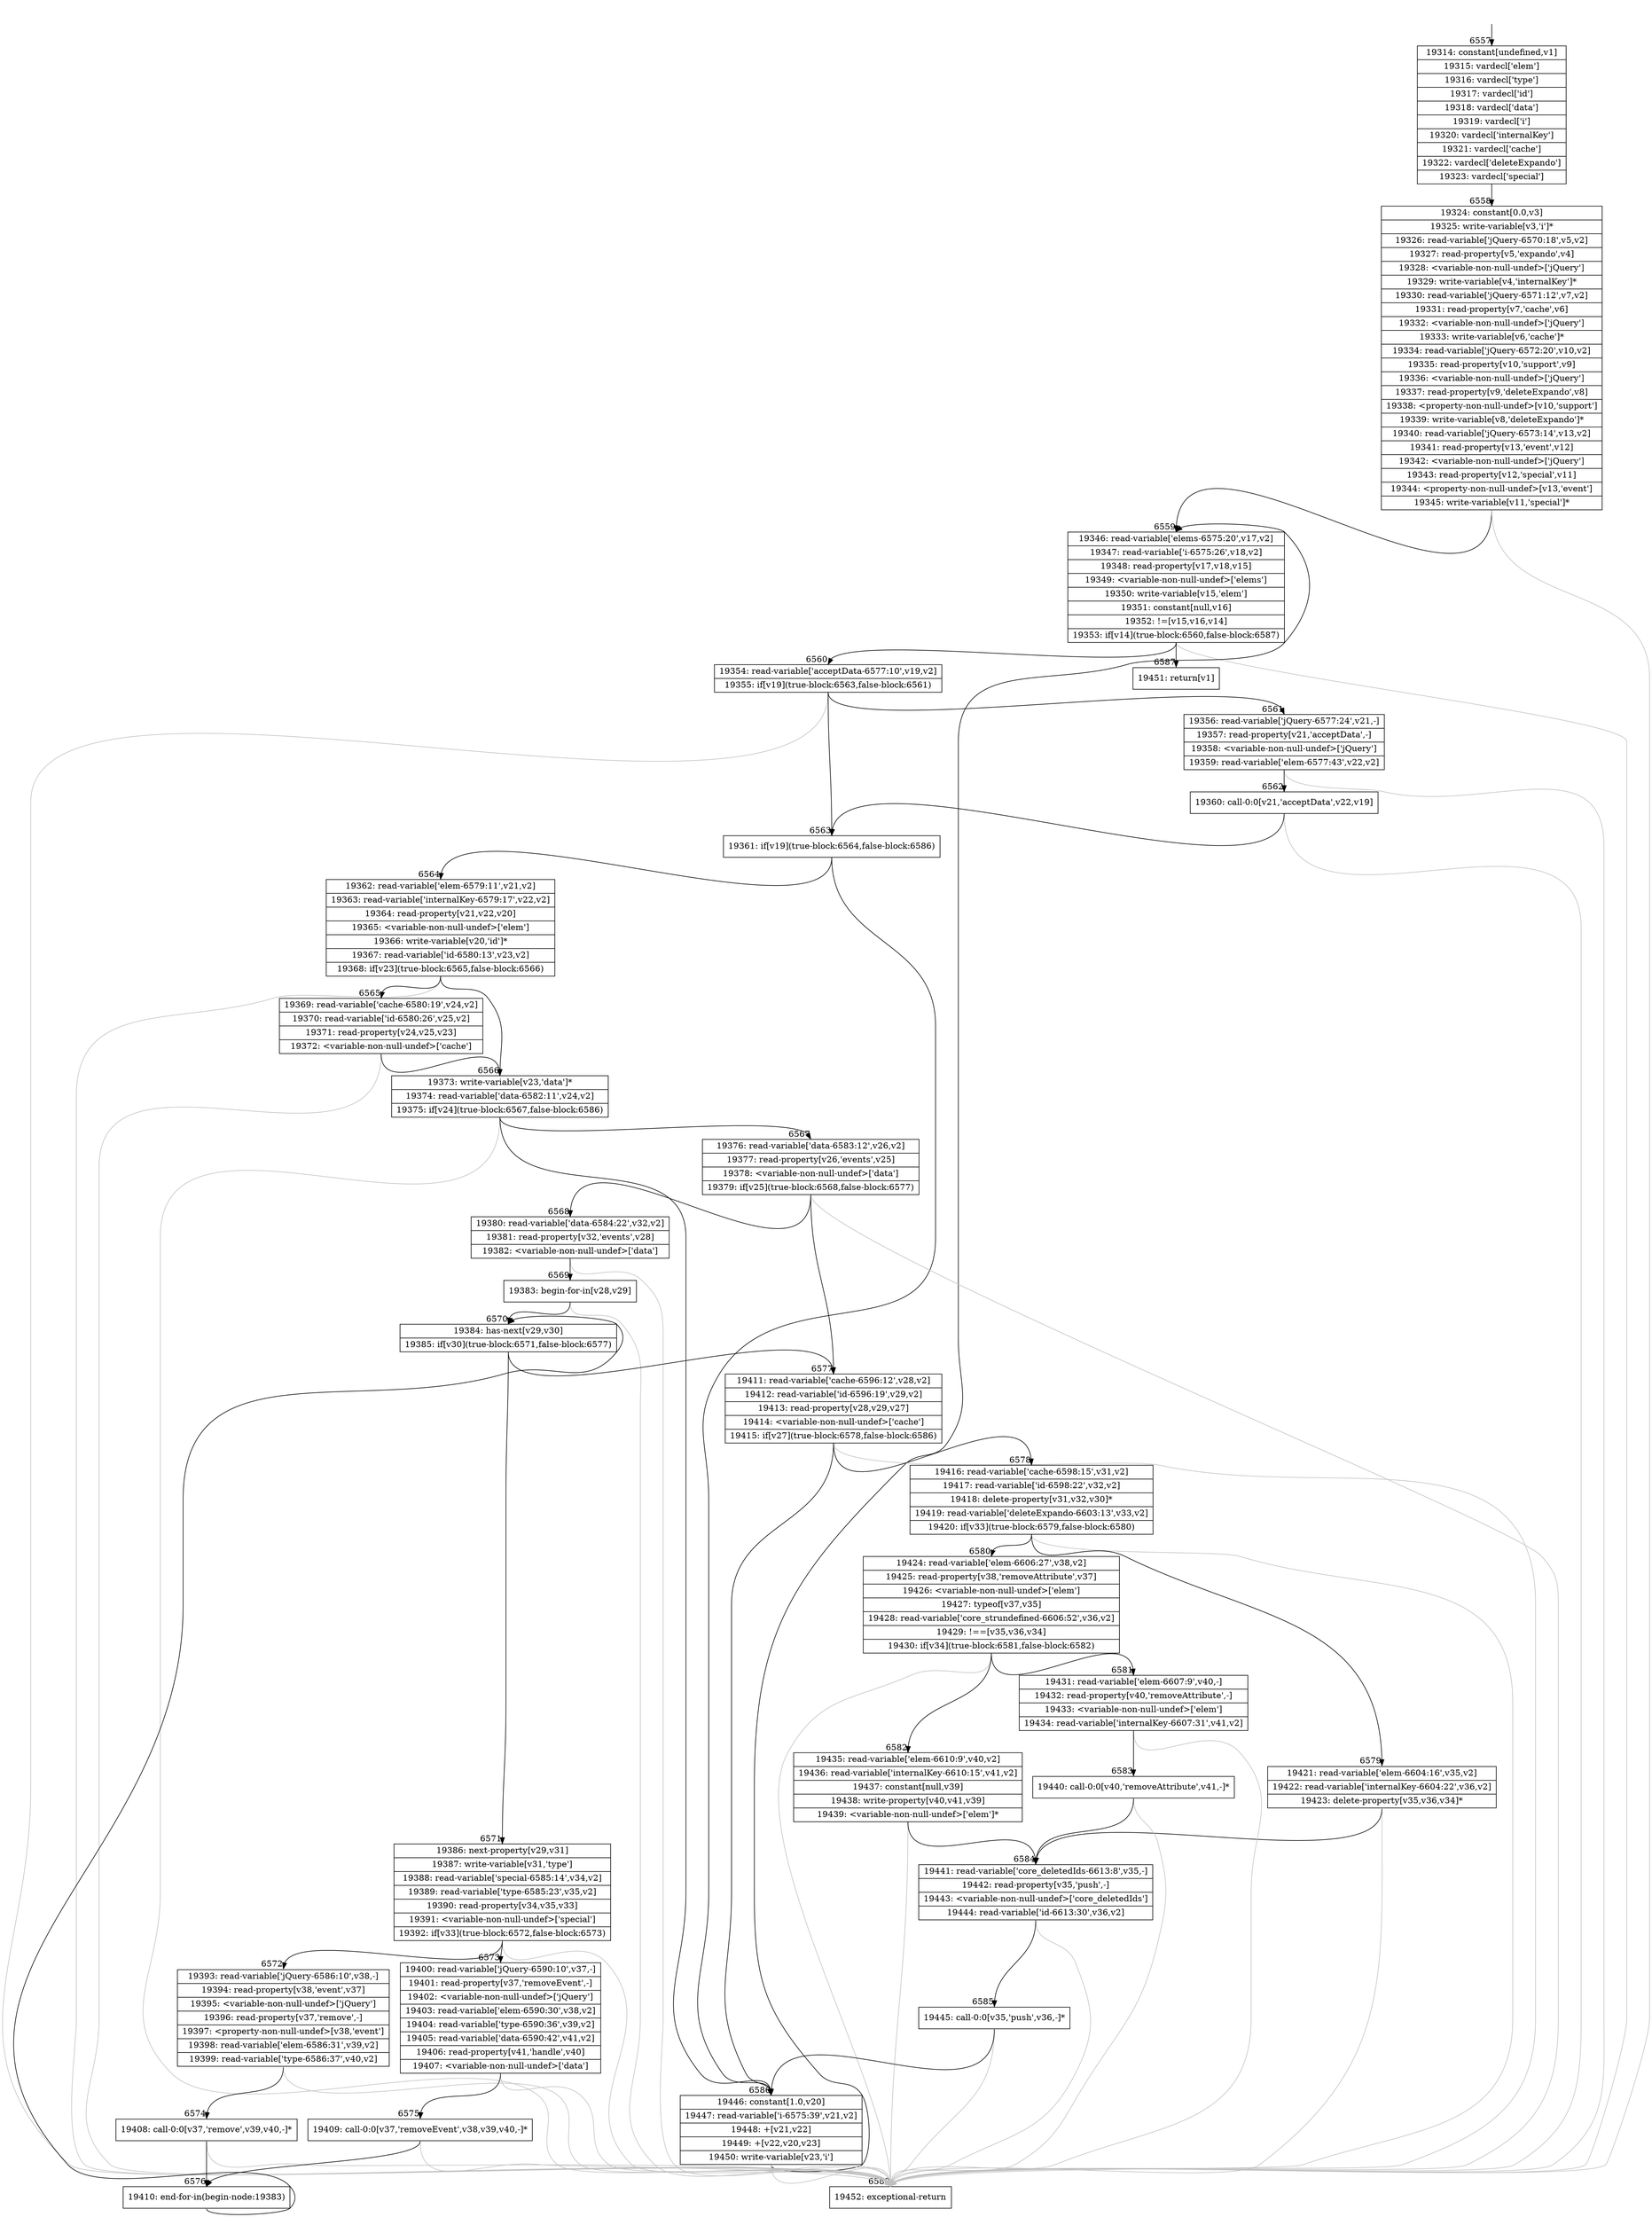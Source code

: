 digraph {
rankdir="TD"
BB_entry416[shape=none,label=""];
BB_entry416 -> BB6557 [tailport=s, headport=n, headlabel="    6557"]
BB6557 [shape=record label="{19314: constant[undefined,v1]|19315: vardecl['elem']|19316: vardecl['type']|19317: vardecl['id']|19318: vardecl['data']|19319: vardecl['i']|19320: vardecl['internalKey']|19321: vardecl['cache']|19322: vardecl['deleteExpando']|19323: vardecl['special']}" ] 
BB6557 -> BB6558 [tailport=s, headport=n, headlabel="      6558"]
BB6558 [shape=record label="{19324: constant[0.0,v3]|19325: write-variable[v3,'i']*|19326: read-variable['jQuery-6570:18',v5,v2]|19327: read-property[v5,'expando',v4]|19328: \<variable-non-null-undef\>['jQuery']|19329: write-variable[v4,'internalKey']*|19330: read-variable['jQuery-6571:12',v7,v2]|19331: read-property[v7,'cache',v6]|19332: \<variable-non-null-undef\>['jQuery']|19333: write-variable[v6,'cache']*|19334: read-variable['jQuery-6572:20',v10,v2]|19335: read-property[v10,'support',v9]|19336: \<variable-non-null-undef\>['jQuery']|19337: read-property[v9,'deleteExpando',v8]|19338: \<property-non-null-undef\>[v10,'support']|19339: write-variable[v8,'deleteExpando']*|19340: read-variable['jQuery-6573:14',v13,v2]|19341: read-property[v13,'event',v12]|19342: \<variable-non-null-undef\>['jQuery']|19343: read-property[v12,'special',v11]|19344: \<property-non-null-undef\>[v13,'event']|19345: write-variable[v11,'special']*}" ] 
BB6558 -> BB6559 [tailport=s, headport=n, headlabel="      6559"]
BB6558 -> BB6588 [tailport=s, headport=n, color=gray, headlabel="      6588"]
BB6559 [shape=record label="{19346: read-variable['elems-6575:20',v17,v2]|19347: read-variable['i-6575:26',v18,v2]|19348: read-property[v17,v18,v15]|19349: \<variable-non-null-undef\>['elems']|19350: write-variable[v15,'elem']|19351: constant[null,v16]|19352: !=[v15,v16,v14]|19353: if[v14](true-block:6560,false-block:6587)}" ] 
BB6559 -> BB6560 [tailport=s, headport=n, headlabel="      6560"]
BB6559 -> BB6587 [tailport=s, headport=n, headlabel="      6587"]
BB6559 -> BB6588 [tailport=s, headport=n, color=gray]
BB6560 [shape=record label="{19354: read-variable['acceptData-6577:10',v19,v2]|19355: if[v19](true-block:6563,false-block:6561)}" ] 
BB6560 -> BB6563 [tailport=s, headport=n, headlabel="      6563"]
BB6560 -> BB6561 [tailport=s, headport=n, headlabel="      6561"]
BB6560 -> BB6588 [tailport=s, headport=n, color=gray]
BB6561 [shape=record label="{19356: read-variable['jQuery-6577:24',v21,-]|19357: read-property[v21,'acceptData',-]|19358: \<variable-non-null-undef\>['jQuery']|19359: read-variable['elem-6577:43',v22,v2]}" ] 
BB6561 -> BB6562 [tailport=s, headport=n, headlabel="      6562"]
BB6561 -> BB6588 [tailport=s, headport=n, color=gray]
BB6562 [shape=record label="{19360: call-0:0[v21,'acceptData',v22,v19]}" ] 
BB6562 -> BB6563 [tailport=s, headport=n]
BB6562 -> BB6588 [tailport=s, headport=n, color=gray]
BB6563 [shape=record label="{19361: if[v19](true-block:6564,false-block:6586)}" ] 
BB6563 -> BB6564 [tailport=s, headport=n, headlabel="      6564"]
BB6563 -> BB6586 [tailport=s, headport=n, headlabel="      6586"]
BB6564 [shape=record label="{19362: read-variable['elem-6579:11',v21,v2]|19363: read-variable['internalKey-6579:17',v22,v2]|19364: read-property[v21,v22,v20]|19365: \<variable-non-null-undef\>['elem']|19366: write-variable[v20,'id']*|19367: read-variable['id-6580:13',v23,v2]|19368: if[v23](true-block:6565,false-block:6566)}" ] 
BB6564 -> BB6566 [tailport=s, headport=n, headlabel="      6566"]
BB6564 -> BB6565 [tailport=s, headport=n, headlabel="      6565"]
BB6564 -> BB6588 [tailport=s, headport=n, color=gray]
BB6565 [shape=record label="{19369: read-variable['cache-6580:19',v24,v2]|19370: read-variable['id-6580:26',v25,v2]|19371: read-property[v24,v25,v23]|19372: \<variable-non-null-undef\>['cache']}" ] 
BB6565 -> BB6566 [tailport=s, headport=n]
BB6565 -> BB6588 [tailport=s, headport=n, color=gray]
BB6566 [shape=record label="{19373: write-variable[v23,'data']*|19374: read-variable['data-6582:11',v24,v2]|19375: if[v24](true-block:6567,false-block:6586)}" ] 
BB6566 -> BB6567 [tailport=s, headport=n, headlabel="      6567"]
BB6566 -> BB6586 [tailport=s, headport=n]
BB6566 -> BB6588 [tailport=s, headport=n, color=gray]
BB6567 [shape=record label="{19376: read-variable['data-6583:12',v26,v2]|19377: read-property[v26,'events',v25]|19378: \<variable-non-null-undef\>['data']|19379: if[v25](true-block:6568,false-block:6577)}" ] 
BB6567 -> BB6568 [tailport=s, headport=n, headlabel="      6568"]
BB6567 -> BB6577 [tailport=s, headport=n, headlabel="      6577"]
BB6567 -> BB6588 [tailport=s, headport=n, color=gray]
BB6568 [shape=record label="{19380: read-variable['data-6584:22',v32,v2]|19381: read-property[v32,'events',v28]|19382: \<variable-non-null-undef\>['data']}" ] 
BB6568 -> BB6569 [tailport=s, headport=n, headlabel="      6569"]
BB6568 -> BB6588 [tailport=s, headport=n, color=gray]
BB6569 [shape=record label="{19383: begin-for-in[v28,v29]}" ] 
BB6569 -> BB6570 [tailport=s, headport=n, headlabel="      6570"]
BB6569 -> BB6588 [tailport=s, headport=n, color=gray]
BB6570 [shape=record label="{19384: has-next[v29,v30]|19385: if[v30](true-block:6571,false-block:6577)}" ] 
BB6570 -> BB6571 [tailport=s, headport=n, headlabel="      6571"]
BB6570 -> BB6577 [tailport=s, headport=n]
BB6571 [shape=record label="{19386: next-property[v29,v31]|19387: write-variable[v31,'type']|19388: read-variable['special-6585:14',v34,v2]|19389: read-variable['type-6585:23',v35,v2]|19390: read-property[v34,v35,v33]|19391: \<variable-non-null-undef\>['special']|19392: if[v33](true-block:6572,false-block:6573)}" ] 
BB6571 -> BB6572 [tailport=s, headport=n, headlabel="      6572"]
BB6571 -> BB6573 [tailport=s, headport=n, headlabel="      6573"]
BB6571 -> BB6588 [tailport=s, headport=n, color=gray]
BB6572 [shape=record label="{19393: read-variable['jQuery-6586:10',v38,-]|19394: read-property[v38,'event',v37]|19395: \<variable-non-null-undef\>['jQuery']|19396: read-property[v37,'remove',-]|19397: \<property-non-null-undef\>[v38,'event']|19398: read-variable['elem-6586:31',v39,v2]|19399: read-variable['type-6586:37',v40,v2]}" ] 
BB6572 -> BB6574 [tailport=s, headport=n, headlabel="      6574"]
BB6572 -> BB6588 [tailport=s, headport=n, color=gray]
BB6573 [shape=record label="{19400: read-variable['jQuery-6590:10',v37,-]|19401: read-property[v37,'removeEvent',-]|19402: \<variable-non-null-undef\>['jQuery']|19403: read-variable['elem-6590:30',v38,v2]|19404: read-variable['type-6590:36',v39,v2]|19405: read-variable['data-6590:42',v41,v2]|19406: read-property[v41,'handle',v40]|19407: \<variable-non-null-undef\>['data']}" ] 
BB6573 -> BB6575 [tailport=s, headport=n, headlabel="      6575"]
BB6573 -> BB6588 [tailport=s, headport=n, color=gray]
BB6574 [shape=record label="{19408: call-0:0[v37,'remove',v39,v40,-]*}" ] 
BB6574 -> BB6576 [tailport=s, headport=n, headlabel="      6576"]
BB6574 -> BB6588 [tailport=s, headport=n, color=gray]
BB6575 [shape=record label="{19409: call-0:0[v37,'removeEvent',v38,v39,v40,-]*}" ] 
BB6575 -> BB6576 [tailport=s, headport=n]
BB6575 -> BB6588 [tailport=s, headport=n, color=gray]
BB6576 [shape=record label="{19410: end-for-in(begin-node:19383)}" ] 
BB6576 -> BB6570 [tailport=s, headport=n]
BB6577 [shape=record label="{19411: read-variable['cache-6596:12',v28,v2]|19412: read-variable['id-6596:19',v29,v2]|19413: read-property[v28,v29,v27]|19414: \<variable-non-null-undef\>['cache']|19415: if[v27](true-block:6578,false-block:6586)}" ] 
BB6577 -> BB6578 [tailport=s, headport=n, headlabel="      6578"]
BB6577 -> BB6586 [tailport=s, headport=n]
BB6577 -> BB6588 [tailport=s, headport=n, color=gray]
BB6578 [shape=record label="{19416: read-variable['cache-6598:15',v31,v2]|19417: read-variable['id-6598:22',v32,v2]|19418: delete-property[v31,v32,v30]*|19419: read-variable['deleteExpando-6603:13',v33,v2]|19420: if[v33](true-block:6579,false-block:6580)}" ] 
BB6578 -> BB6579 [tailport=s, headport=n, headlabel="      6579"]
BB6578 -> BB6580 [tailport=s, headport=n, headlabel="      6580"]
BB6578 -> BB6588 [tailport=s, headport=n, color=gray]
BB6579 [shape=record label="{19421: read-variable['elem-6604:16',v35,v2]|19422: read-variable['internalKey-6604:22',v36,v2]|19423: delete-property[v35,v36,v34]*}" ] 
BB6579 -> BB6584 [tailport=s, headport=n, headlabel="      6584"]
BB6579 -> BB6588 [tailport=s, headport=n, color=gray]
BB6580 [shape=record label="{19424: read-variable['elem-6606:27',v38,v2]|19425: read-property[v38,'removeAttribute',v37]|19426: \<variable-non-null-undef\>['elem']|19427: typeof[v37,v35]|19428: read-variable['core_strundefined-6606:52',v36,v2]|19429: !==[v35,v36,v34]|19430: if[v34](true-block:6581,false-block:6582)}" ] 
BB6580 -> BB6581 [tailport=s, headport=n, headlabel="      6581"]
BB6580 -> BB6582 [tailport=s, headport=n, headlabel="      6582"]
BB6580 -> BB6588 [tailport=s, headport=n, color=gray]
BB6581 [shape=record label="{19431: read-variable['elem-6607:9',v40,-]|19432: read-property[v40,'removeAttribute',-]|19433: \<variable-non-null-undef\>['elem']|19434: read-variable['internalKey-6607:31',v41,v2]}" ] 
BB6581 -> BB6583 [tailport=s, headport=n, headlabel="      6583"]
BB6581 -> BB6588 [tailport=s, headport=n, color=gray]
BB6582 [shape=record label="{19435: read-variable['elem-6610:9',v40,v2]|19436: read-variable['internalKey-6610:15',v41,v2]|19437: constant[null,v39]|19438: write-property[v40,v41,v39]|19439: \<variable-non-null-undef\>['elem']*}" ] 
BB6582 -> BB6584 [tailport=s, headport=n]
BB6582 -> BB6588 [tailport=s, headport=n, color=gray]
BB6583 [shape=record label="{19440: call-0:0[v40,'removeAttribute',v41,-]*}" ] 
BB6583 -> BB6584 [tailport=s, headport=n]
BB6583 -> BB6588 [tailport=s, headport=n, color=gray]
BB6584 [shape=record label="{19441: read-variable['core_deletedIds-6613:8',v35,-]|19442: read-property[v35,'push',-]|19443: \<variable-non-null-undef\>['core_deletedIds']|19444: read-variable['id-6613:30',v36,v2]}" ] 
BB6584 -> BB6585 [tailport=s, headport=n, headlabel="      6585"]
BB6584 -> BB6588 [tailport=s, headport=n, color=gray]
BB6585 [shape=record label="{19445: call-0:0[v35,'push',v36,-]*}" ] 
BB6585 -> BB6586 [tailport=s, headport=n]
BB6585 -> BB6588 [tailport=s, headport=n, color=gray]
BB6586 [shape=record label="{19446: constant[1.0,v20]|19447: read-variable['i-6575:39',v21,v2]|19448: +[v21,v22]|19449: +[v22,v20,v23]|19450: write-variable[v23,'i']}" ] 
BB6586 -> BB6559 [tailport=s, headport=n]
BB6586 -> BB6588 [tailport=s, headport=n, color=gray]
BB6587 [shape=record label="{19451: return[v1]}" ] 
BB6588 [shape=record label="{19452: exceptional-return}" ] 
}
